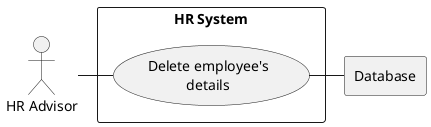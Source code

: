 @startuml

actor HR as "HR Advisor"
rectangle Database

rectangle "HR System" {
    usecase UC8 as "Delete employee's\ndetails"

    HR - UC8
    UC8 - Database
}

@enduml
